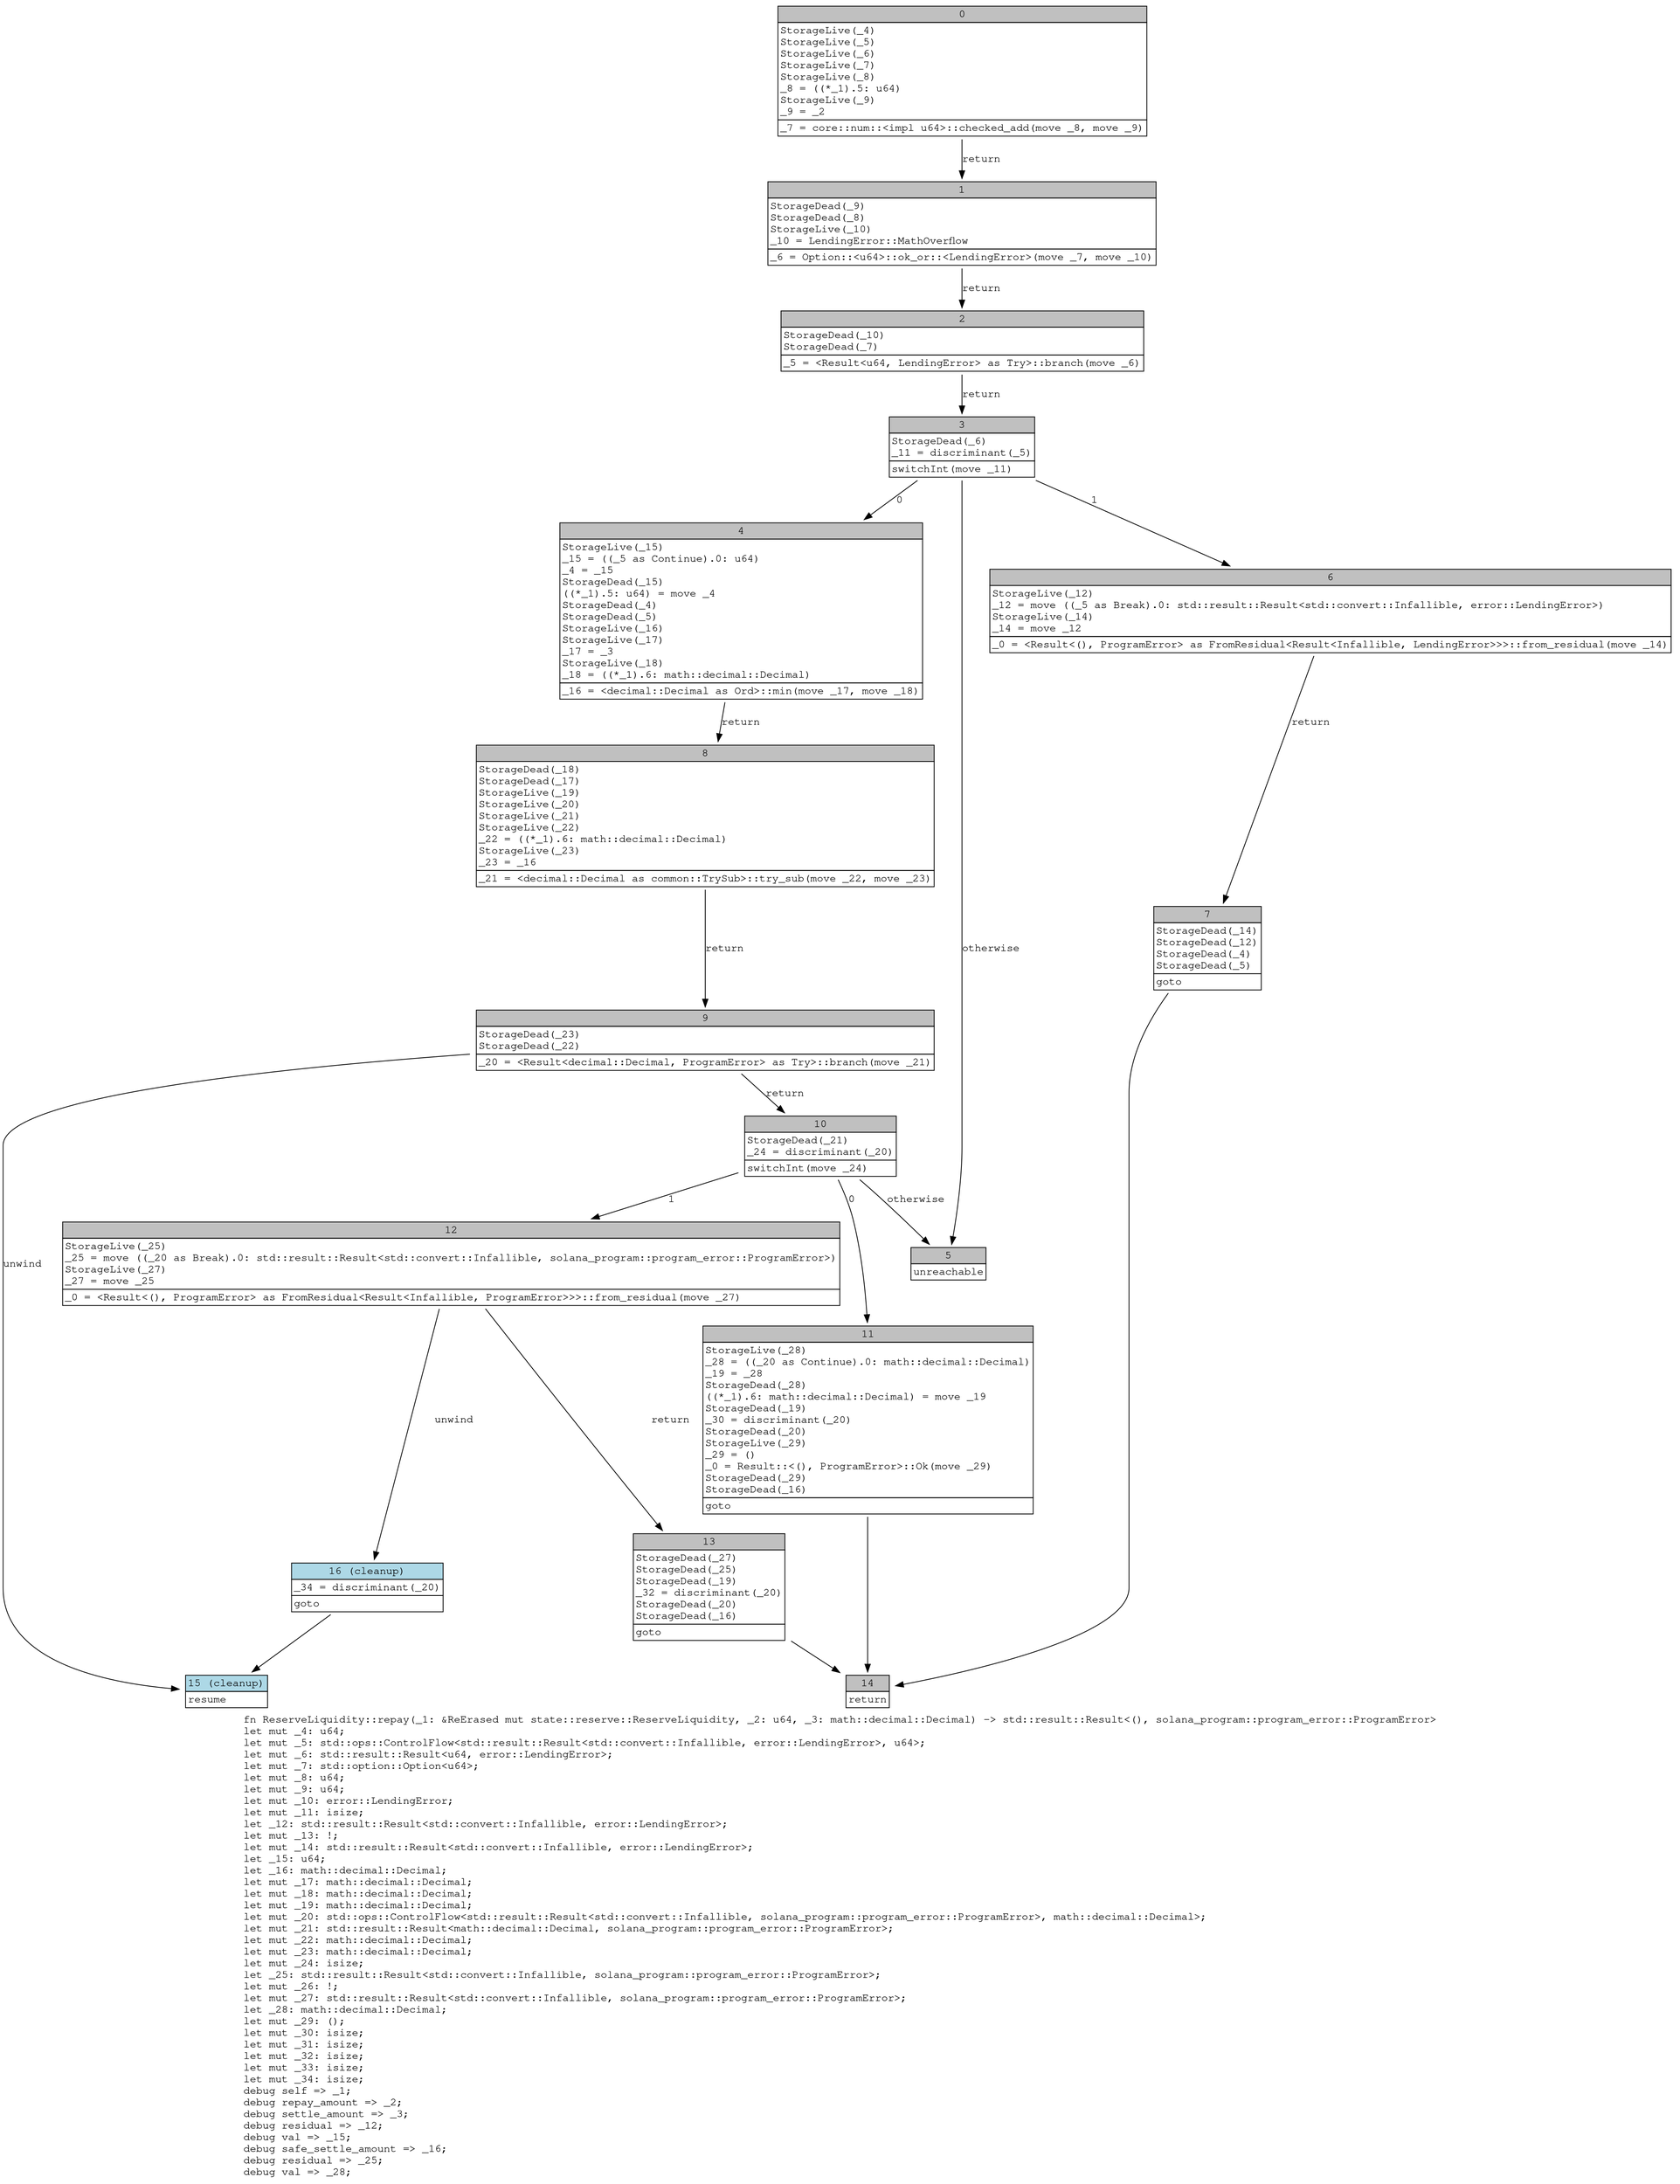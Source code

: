 digraph Mir_0_488 {
    graph [fontname="Courier, monospace"];
    node [fontname="Courier, monospace"];
    edge [fontname="Courier, monospace"];
    label=<fn ReserveLiquidity::repay(_1: &amp;ReErased mut state::reserve::ReserveLiquidity, _2: u64, _3: math::decimal::Decimal) -&gt; std::result::Result&lt;(), solana_program::program_error::ProgramError&gt;<br align="left"/>let mut _4: u64;<br align="left"/>let mut _5: std::ops::ControlFlow&lt;std::result::Result&lt;std::convert::Infallible, error::LendingError&gt;, u64&gt;;<br align="left"/>let mut _6: std::result::Result&lt;u64, error::LendingError&gt;;<br align="left"/>let mut _7: std::option::Option&lt;u64&gt;;<br align="left"/>let mut _8: u64;<br align="left"/>let mut _9: u64;<br align="left"/>let mut _10: error::LendingError;<br align="left"/>let mut _11: isize;<br align="left"/>let _12: std::result::Result&lt;std::convert::Infallible, error::LendingError&gt;;<br align="left"/>let mut _13: !;<br align="left"/>let mut _14: std::result::Result&lt;std::convert::Infallible, error::LendingError&gt;;<br align="left"/>let _15: u64;<br align="left"/>let _16: math::decimal::Decimal;<br align="left"/>let mut _17: math::decimal::Decimal;<br align="left"/>let mut _18: math::decimal::Decimal;<br align="left"/>let mut _19: math::decimal::Decimal;<br align="left"/>let mut _20: std::ops::ControlFlow&lt;std::result::Result&lt;std::convert::Infallible, solana_program::program_error::ProgramError&gt;, math::decimal::Decimal&gt;;<br align="left"/>let mut _21: std::result::Result&lt;math::decimal::Decimal, solana_program::program_error::ProgramError&gt;;<br align="left"/>let mut _22: math::decimal::Decimal;<br align="left"/>let mut _23: math::decimal::Decimal;<br align="left"/>let mut _24: isize;<br align="left"/>let _25: std::result::Result&lt;std::convert::Infallible, solana_program::program_error::ProgramError&gt;;<br align="left"/>let mut _26: !;<br align="left"/>let mut _27: std::result::Result&lt;std::convert::Infallible, solana_program::program_error::ProgramError&gt;;<br align="left"/>let _28: math::decimal::Decimal;<br align="left"/>let mut _29: ();<br align="left"/>let mut _30: isize;<br align="left"/>let mut _31: isize;<br align="left"/>let mut _32: isize;<br align="left"/>let mut _33: isize;<br align="left"/>let mut _34: isize;<br align="left"/>debug self =&gt; _1;<br align="left"/>debug repay_amount =&gt; _2;<br align="left"/>debug settle_amount =&gt; _3;<br align="left"/>debug residual =&gt; _12;<br align="left"/>debug val =&gt; _15;<br align="left"/>debug safe_settle_amount =&gt; _16;<br align="left"/>debug residual =&gt; _25;<br align="left"/>debug val =&gt; _28;<br align="left"/>>;
    bb0__0_488 [shape="none", label=<<table border="0" cellborder="1" cellspacing="0"><tr><td bgcolor="gray" align="center" colspan="1">0</td></tr><tr><td align="left" balign="left">StorageLive(_4)<br/>StorageLive(_5)<br/>StorageLive(_6)<br/>StorageLive(_7)<br/>StorageLive(_8)<br/>_8 = ((*_1).5: u64)<br/>StorageLive(_9)<br/>_9 = _2<br/></td></tr><tr><td align="left">_7 = core::num::&lt;impl u64&gt;::checked_add(move _8, move _9)</td></tr></table>>];
    bb1__0_488 [shape="none", label=<<table border="0" cellborder="1" cellspacing="0"><tr><td bgcolor="gray" align="center" colspan="1">1</td></tr><tr><td align="left" balign="left">StorageDead(_9)<br/>StorageDead(_8)<br/>StorageLive(_10)<br/>_10 = LendingError::MathOverflow<br/></td></tr><tr><td align="left">_6 = Option::&lt;u64&gt;::ok_or::&lt;LendingError&gt;(move _7, move _10)</td></tr></table>>];
    bb2__0_488 [shape="none", label=<<table border="0" cellborder="1" cellspacing="0"><tr><td bgcolor="gray" align="center" colspan="1">2</td></tr><tr><td align="left" balign="left">StorageDead(_10)<br/>StorageDead(_7)<br/></td></tr><tr><td align="left">_5 = &lt;Result&lt;u64, LendingError&gt; as Try&gt;::branch(move _6)</td></tr></table>>];
    bb3__0_488 [shape="none", label=<<table border="0" cellborder="1" cellspacing="0"><tr><td bgcolor="gray" align="center" colspan="1">3</td></tr><tr><td align="left" balign="left">StorageDead(_6)<br/>_11 = discriminant(_5)<br/></td></tr><tr><td align="left">switchInt(move _11)</td></tr></table>>];
    bb4__0_488 [shape="none", label=<<table border="0" cellborder="1" cellspacing="0"><tr><td bgcolor="gray" align="center" colspan="1">4</td></tr><tr><td align="left" balign="left">StorageLive(_15)<br/>_15 = ((_5 as Continue).0: u64)<br/>_4 = _15<br/>StorageDead(_15)<br/>((*_1).5: u64) = move _4<br/>StorageDead(_4)<br/>StorageDead(_5)<br/>StorageLive(_16)<br/>StorageLive(_17)<br/>_17 = _3<br/>StorageLive(_18)<br/>_18 = ((*_1).6: math::decimal::Decimal)<br/></td></tr><tr><td align="left">_16 = &lt;decimal::Decimal as Ord&gt;::min(move _17, move _18)</td></tr></table>>];
    bb5__0_488 [shape="none", label=<<table border="0" cellborder="1" cellspacing="0"><tr><td bgcolor="gray" align="center" colspan="1">5</td></tr><tr><td align="left">unreachable</td></tr></table>>];
    bb6__0_488 [shape="none", label=<<table border="0" cellborder="1" cellspacing="0"><tr><td bgcolor="gray" align="center" colspan="1">6</td></tr><tr><td align="left" balign="left">StorageLive(_12)<br/>_12 = move ((_5 as Break).0: std::result::Result&lt;std::convert::Infallible, error::LendingError&gt;)<br/>StorageLive(_14)<br/>_14 = move _12<br/></td></tr><tr><td align="left">_0 = &lt;Result&lt;(), ProgramError&gt; as FromResidual&lt;Result&lt;Infallible, LendingError&gt;&gt;&gt;::from_residual(move _14)</td></tr></table>>];
    bb7__0_488 [shape="none", label=<<table border="0" cellborder="1" cellspacing="0"><tr><td bgcolor="gray" align="center" colspan="1">7</td></tr><tr><td align="left" balign="left">StorageDead(_14)<br/>StorageDead(_12)<br/>StorageDead(_4)<br/>StorageDead(_5)<br/></td></tr><tr><td align="left">goto</td></tr></table>>];
    bb8__0_488 [shape="none", label=<<table border="0" cellborder="1" cellspacing="0"><tr><td bgcolor="gray" align="center" colspan="1">8</td></tr><tr><td align="left" balign="left">StorageDead(_18)<br/>StorageDead(_17)<br/>StorageLive(_19)<br/>StorageLive(_20)<br/>StorageLive(_21)<br/>StorageLive(_22)<br/>_22 = ((*_1).6: math::decimal::Decimal)<br/>StorageLive(_23)<br/>_23 = _16<br/></td></tr><tr><td align="left">_21 = &lt;decimal::Decimal as common::TrySub&gt;::try_sub(move _22, move _23)</td></tr></table>>];
    bb9__0_488 [shape="none", label=<<table border="0" cellborder="1" cellspacing="0"><tr><td bgcolor="gray" align="center" colspan="1">9</td></tr><tr><td align="left" balign="left">StorageDead(_23)<br/>StorageDead(_22)<br/></td></tr><tr><td align="left">_20 = &lt;Result&lt;decimal::Decimal, ProgramError&gt; as Try&gt;::branch(move _21)</td></tr></table>>];
    bb10__0_488 [shape="none", label=<<table border="0" cellborder="1" cellspacing="0"><tr><td bgcolor="gray" align="center" colspan="1">10</td></tr><tr><td align="left" balign="left">StorageDead(_21)<br/>_24 = discriminant(_20)<br/></td></tr><tr><td align="left">switchInt(move _24)</td></tr></table>>];
    bb11__0_488 [shape="none", label=<<table border="0" cellborder="1" cellspacing="0"><tr><td bgcolor="gray" align="center" colspan="1">11</td></tr><tr><td align="left" balign="left">StorageLive(_28)<br/>_28 = ((_20 as Continue).0: math::decimal::Decimal)<br/>_19 = _28<br/>StorageDead(_28)<br/>((*_1).6: math::decimal::Decimal) = move _19<br/>StorageDead(_19)<br/>_30 = discriminant(_20)<br/>StorageDead(_20)<br/>StorageLive(_29)<br/>_29 = ()<br/>_0 = Result::&lt;(), ProgramError&gt;::Ok(move _29)<br/>StorageDead(_29)<br/>StorageDead(_16)<br/></td></tr><tr><td align="left">goto</td></tr></table>>];
    bb12__0_488 [shape="none", label=<<table border="0" cellborder="1" cellspacing="0"><tr><td bgcolor="gray" align="center" colspan="1">12</td></tr><tr><td align="left" balign="left">StorageLive(_25)<br/>_25 = move ((_20 as Break).0: std::result::Result&lt;std::convert::Infallible, solana_program::program_error::ProgramError&gt;)<br/>StorageLive(_27)<br/>_27 = move _25<br/></td></tr><tr><td align="left">_0 = &lt;Result&lt;(), ProgramError&gt; as FromResidual&lt;Result&lt;Infallible, ProgramError&gt;&gt;&gt;::from_residual(move _27)</td></tr></table>>];
    bb13__0_488 [shape="none", label=<<table border="0" cellborder="1" cellspacing="0"><tr><td bgcolor="gray" align="center" colspan="1">13</td></tr><tr><td align="left" balign="left">StorageDead(_27)<br/>StorageDead(_25)<br/>StorageDead(_19)<br/>_32 = discriminant(_20)<br/>StorageDead(_20)<br/>StorageDead(_16)<br/></td></tr><tr><td align="left">goto</td></tr></table>>];
    bb14__0_488 [shape="none", label=<<table border="0" cellborder="1" cellspacing="0"><tr><td bgcolor="gray" align="center" colspan="1">14</td></tr><tr><td align="left">return</td></tr></table>>];
    bb15__0_488 [shape="none", label=<<table border="0" cellborder="1" cellspacing="0"><tr><td bgcolor="lightblue" align="center" colspan="1">15 (cleanup)</td></tr><tr><td align="left">resume</td></tr></table>>];
    bb16__0_488 [shape="none", label=<<table border="0" cellborder="1" cellspacing="0"><tr><td bgcolor="lightblue" align="center" colspan="1">16 (cleanup)</td></tr><tr><td align="left" balign="left">_34 = discriminant(_20)<br/></td></tr><tr><td align="left">goto</td></tr></table>>];
    bb0__0_488 -> bb1__0_488 [label="return"];
    bb1__0_488 -> bb2__0_488 [label="return"];
    bb2__0_488 -> bb3__0_488 [label="return"];
    bb3__0_488 -> bb4__0_488 [label="0"];
    bb3__0_488 -> bb6__0_488 [label="1"];
    bb3__0_488 -> bb5__0_488 [label="otherwise"];
    bb4__0_488 -> bb8__0_488 [label="return"];
    bb6__0_488 -> bb7__0_488 [label="return"];
    bb7__0_488 -> bb14__0_488 [label=""];
    bb8__0_488 -> bb9__0_488 [label="return"];
    bb9__0_488 -> bb10__0_488 [label="return"];
    bb9__0_488 -> bb15__0_488 [label="unwind"];
    bb10__0_488 -> bb11__0_488 [label="0"];
    bb10__0_488 -> bb12__0_488 [label="1"];
    bb10__0_488 -> bb5__0_488 [label="otherwise"];
    bb11__0_488 -> bb14__0_488 [label=""];
    bb12__0_488 -> bb13__0_488 [label="return"];
    bb12__0_488 -> bb16__0_488 [label="unwind"];
    bb13__0_488 -> bb14__0_488 [label=""];
    bb16__0_488 -> bb15__0_488 [label=""];
}
